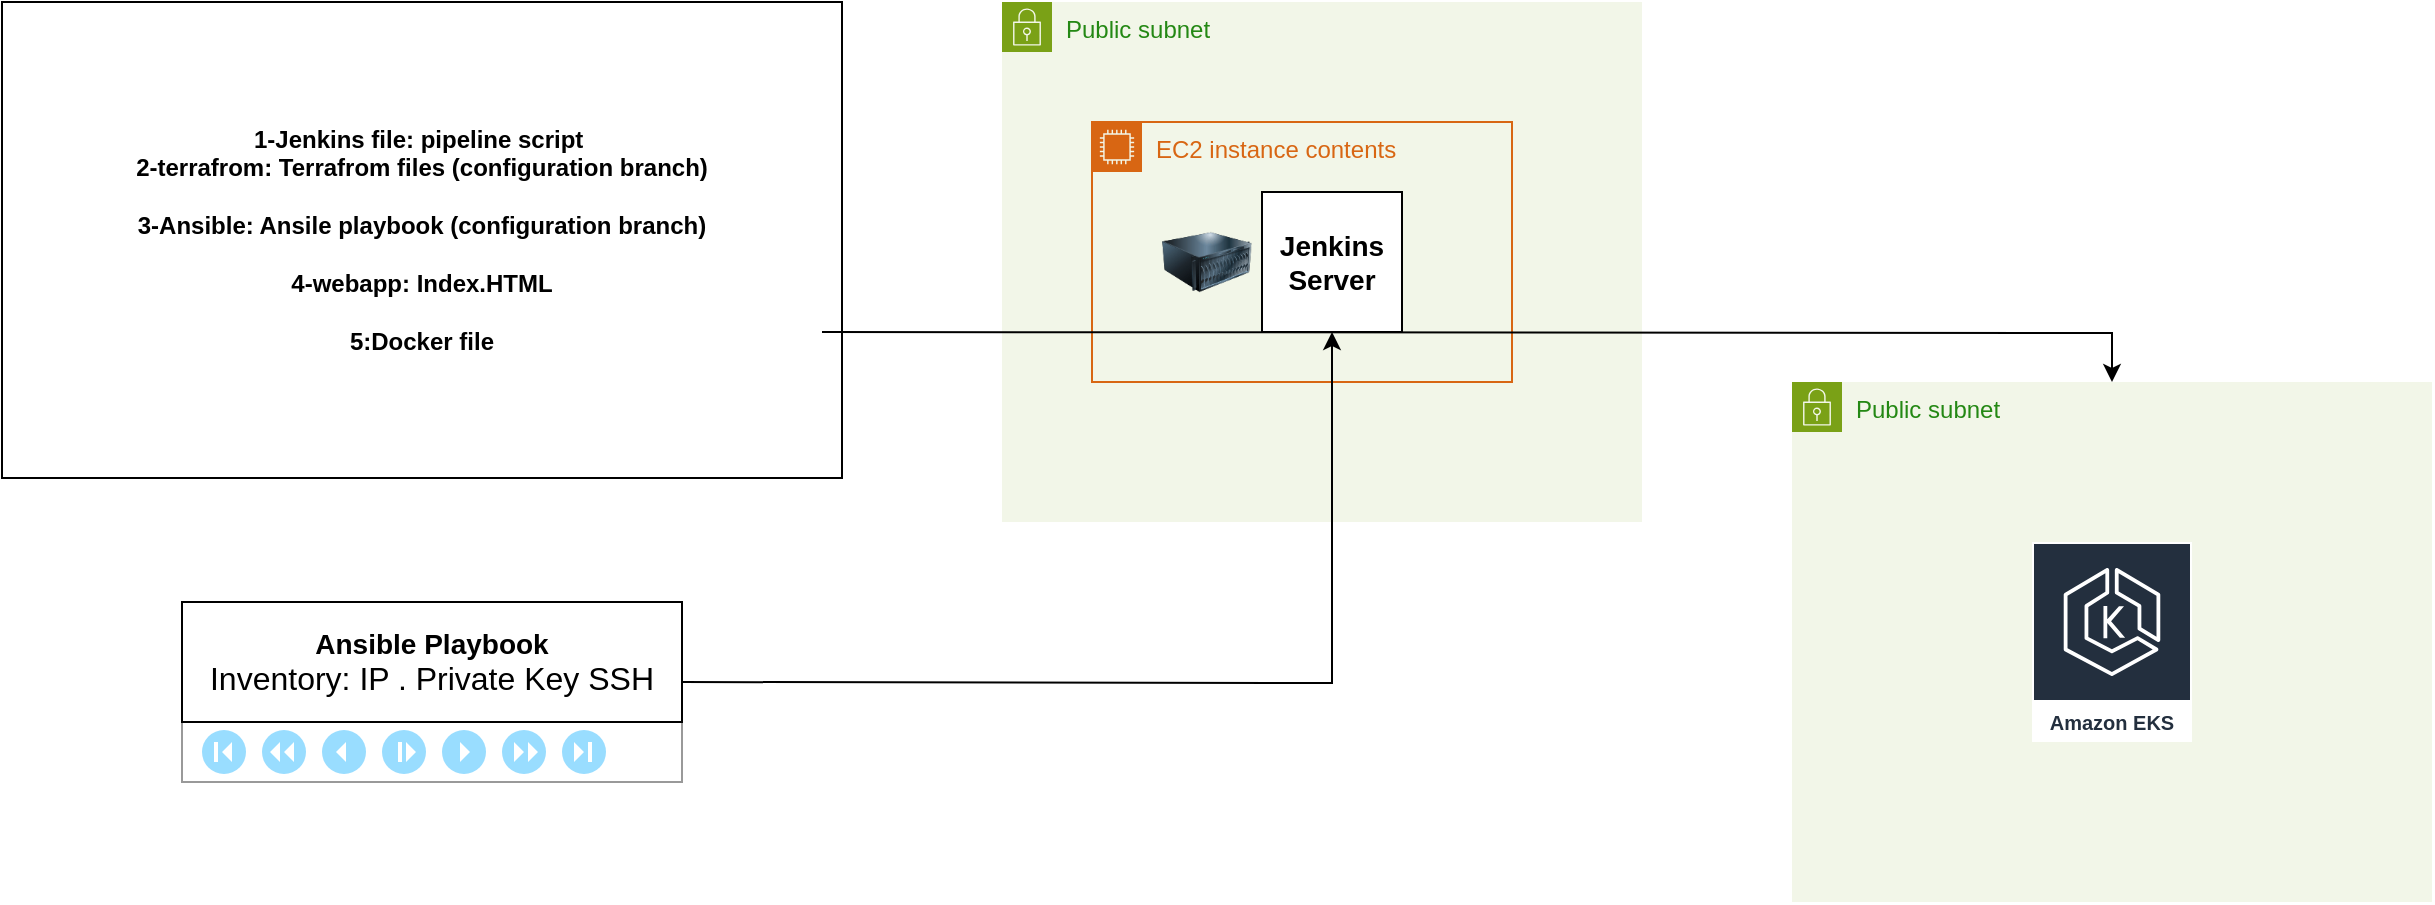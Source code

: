 <mxfile version="24.8.0">
  <diagram name="Page-1" id="sr-PQ2nVhzND1-6W9piC">
    <mxGraphModel dx="2284" dy="719" grid="1" gridSize="10" guides="1" tooltips="1" connect="1" arrows="1" fold="1" page="1" pageScale="1" pageWidth="850" pageHeight="1100" math="0" shadow="0">
      <root>
        <mxCell id="0" />
        <mxCell id="1" parent="0" />
        <mxCell id="EHR21fEA4jb7fuCGGEDM-17" value="Public subnet" style="points=[[0,0],[0.25,0],[0.5,0],[0.75,0],[1,0],[1,0.25],[1,0.5],[1,0.75],[1,1],[0.75,1],[0.5,1],[0.25,1],[0,1],[0,0.75],[0,0.5],[0,0.25]];outlineConnect=0;gradientColor=none;html=1;whiteSpace=wrap;fontSize=12;fontStyle=0;container=1;pointerEvents=0;collapsible=0;recursiveResize=0;shape=mxgraph.aws4.group;grIcon=mxgraph.aws4.group_security_group;grStroke=0;strokeColor=#7AA116;fillColor=#F2F6E8;verticalAlign=top;align=left;spacingLeft=30;fontColor=#248814;dashed=0;" vertex="1" parent="1">
          <mxGeometry x="615" y="390" width="320" height="260" as="geometry" />
        </mxCell>
        <mxCell id="EHR21fEA4jb7fuCGGEDM-16" value="Amazon EKS" style="sketch=0;outlineConnect=0;fontColor=#232F3E;gradientColor=none;strokeColor=#ffffff;fillColor=#232F3E;dashed=0;verticalLabelPosition=middle;verticalAlign=bottom;align=center;html=1;whiteSpace=wrap;fontSize=10;fontStyle=1;spacing=3;shape=mxgraph.aws4.productIcon;prIcon=mxgraph.aws4.eks;" vertex="1" parent="1">
          <mxGeometry x="735" y="470" width="80" height="100" as="geometry" />
        </mxCell>
        <mxCell id="EHR21fEA4jb7fuCGGEDM-15" value="&lt;div&gt;&lt;b&gt;1-Jenkins file: pipeline script&amp;nbsp;&lt;/b&gt;&lt;/div&gt;&lt;div&gt;&lt;b&gt;2-terrafrom: Terrafrom files (configuration branch)&lt;/b&gt;&lt;/div&gt;&lt;b&gt;&lt;br&gt;3-Ansible: Ansile playbook (configuration branch)&lt;br&gt;&lt;br&gt;4-webapp: Index.HTML&lt;br&gt;&lt;br&gt;5:Docker file&lt;/b&gt;" style="rounded=0;whiteSpace=wrap;html=1;" vertex="1" parent="1">
          <mxGeometry x="-280" y="200" width="420" height="238" as="geometry" />
        </mxCell>
        <mxCell id="EHR21fEA4jb7fuCGGEDM-3" value="Public subnet" style="points=[[0,0],[0.25,0],[0.5,0],[0.75,0],[1,0],[1,0.25],[1,0.5],[1,0.75],[1,1],[0.75,1],[0.5,1],[0.25,1],[0,1],[0,0.75],[0,0.5],[0,0.25]];outlineConnect=0;gradientColor=none;html=1;whiteSpace=wrap;fontSize=12;fontStyle=0;container=1;pointerEvents=0;collapsible=0;recursiveResize=0;shape=mxgraph.aws4.group;grIcon=mxgraph.aws4.group_security_group;grStroke=0;strokeColor=#7AA116;fillColor=#F2F6E8;verticalAlign=top;align=left;spacingLeft=30;fontColor=#248814;dashed=0;" vertex="1" parent="1">
          <mxGeometry x="220" y="200" width="320" height="260" as="geometry" />
        </mxCell>
        <mxCell id="EHR21fEA4jb7fuCGGEDM-1" value="EC2 instance contents" style="points=[[0,0],[0.25,0],[0.5,0],[0.75,0],[1,0],[1,0.25],[1,0.5],[1,0.75],[1,1],[0.75,1],[0.5,1],[0.25,1],[0,1],[0,0.75],[0,0.5],[0,0.25]];outlineConnect=0;gradientColor=none;html=1;whiteSpace=wrap;fontSize=12;fontStyle=0;container=1;pointerEvents=0;collapsible=0;recursiveResize=0;shape=mxgraph.aws4.group;grIcon=mxgraph.aws4.group_ec2_instance_contents;strokeColor=#D86613;fillColor=none;verticalAlign=top;align=left;spacingLeft=30;fontColor=#D86613;dashed=0;" vertex="1" parent="EHR21fEA4jb7fuCGGEDM-3">
          <mxGeometry x="45" y="60" width="210" height="130" as="geometry" />
        </mxCell>
        <mxCell id="EHR21fEA4jb7fuCGGEDM-4" value="" style="image;html=1;image=img/lib/clip_art/computers/Server_128x128.png" vertex="1" parent="EHR21fEA4jb7fuCGGEDM-1">
          <mxGeometry x="35" y="40" width="45" height="60" as="geometry" />
        </mxCell>
        <mxCell id="EHR21fEA4jb7fuCGGEDM-5" value="&lt;b&gt;&lt;font style=&quot;font-size: 14px;&quot;&gt;Jenkins Server&lt;/font&gt;&lt;/b&gt;" style="whiteSpace=wrap;html=1;aspect=fixed;" vertex="1" parent="EHR21fEA4jb7fuCGGEDM-1">
          <mxGeometry x="85" y="35" width="70" height="70" as="geometry" />
        </mxCell>
        <mxCell id="EHR21fEA4jb7fuCGGEDM-8" style="edgeStyle=orthogonalEdgeStyle;rounded=0;orthogonalLoop=1;jettySize=auto;html=1;entryX=0.5;entryY=0;entryDx=0;entryDy=0;" edge="1" parent="1" target="EHR21fEA4jb7fuCGGEDM-17">
          <mxGeometry relative="1" as="geometry">
            <mxPoint x="130" y="365" as="sourcePoint" />
            <mxPoint x="585" y="390" as="targetPoint" />
          </mxGeometry>
        </mxCell>
        <mxCell id="EHR21fEA4jb7fuCGGEDM-9" value="" style="verticalLabelPosition=bottom;shadow=0;dashed=0;align=center;html=1;verticalAlign=top;strokeWidth=1;shape=mxgraph.mockup.misc.playbackControls;sketch=0;strokeColor=#999999;fillColor2=#99ddff;strokeColor2=none;fillColor3=#ffffff;strokeColor3=none;" vertex="1" parent="1">
          <mxGeometry x="-190" y="560" width="250" height="30" as="geometry" />
        </mxCell>
        <mxCell id="EHR21fEA4jb7fuCGGEDM-13" style="edgeStyle=orthogonalEdgeStyle;rounded=0;orthogonalLoop=1;jettySize=auto;html=1;" edge="1" parent="1" target="EHR21fEA4jb7fuCGGEDM-5">
          <mxGeometry relative="1" as="geometry">
            <mxPoint x="60" y="540" as="sourcePoint" />
          </mxGeometry>
        </mxCell>
        <mxCell id="EHR21fEA4jb7fuCGGEDM-11" value="&lt;div&gt;&lt;font style=&quot;font-size: 14px;&quot;&gt;&lt;b&gt;Ansible Playbook&lt;/b&gt;&lt;/font&gt;&lt;/div&gt;&lt;div&gt;&lt;font size=&quot;3&quot;&gt;Inventory: IP . Private Key SSH&lt;/font&gt;&lt;br&gt;&lt;/div&gt;" style="whiteSpace=wrap;html=1;" vertex="1" parent="1">
          <mxGeometry x="-190" y="500" width="250" height="60" as="geometry" />
        </mxCell>
        <mxCell id="EHR21fEA4jb7fuCGGEDM-2" value="" style="shape=image;html=1;verticalAlign=top;verticalLabelPosition=bottom;labelBackgroundColor=#ffffff;imageAspect=0;aspect=fixed;image=https://cdn4.iconfinder.com/data/icons/ionicons/512/icon-social-github-128.png" vertex="1" parent="1">
          <mxGeometry x="-94" y="200" width="58" height="58" as="geometry" />
        </mxCell>
      </root>
    </mxGraphModel>
  </diagram>
</mxfile>
